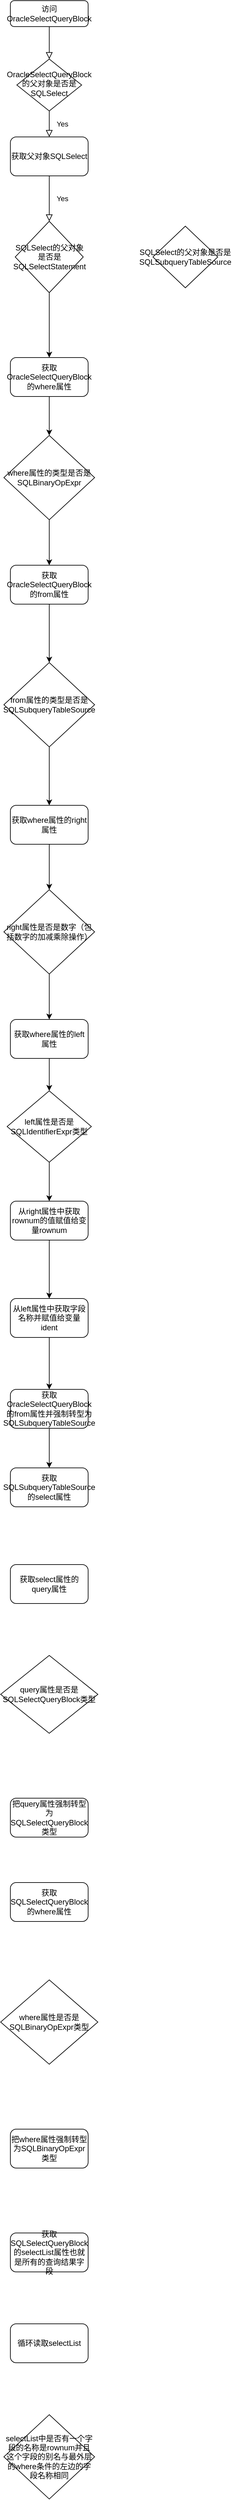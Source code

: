 <mxfile version="21.6.5" type="github">
  <diagram id="C5RBs43oDa-KdzZeNtuy" name="Page-1">
    <mxGraphModel dx="880" dy="484" grid="1" gridSize="10" guides="1" tooltips="1" connect="1" arrows="1" fold="1" page="1" pageScale="1" pageWidth="3300" pageHeight="4681" math="0" shadow="0">
      <root>
        <mxCell id="WIyWlLk6GJQsqaUBKTNV-0" />
        <mxCell id="WIyWlLk6GJQsqaUBKTNV-1" parent="WIyWlLk6GJQsqaUBKTNV-0" />
        <mxCell id="WIyWlLk6GJQsqaUBKTNV-2" value="" style="rounded=0;html=1;jettySize=auto;orthogonalLoop=1;fontSize=11;endArrow=block;endFill=0;endSize=8;strokeWidth=1;shadow=0;labelBackgroundColor=none;edgeStyle=orthogonalEdgeStyle;" parent="WIyWlLk6GJQsqaUBKTNV-1" source="WIyWlLk6GJQsqaUBKTNV-3" target="WIyWlLk6GJQsqaUBKTNV-6" edge="1">
          <mxGeometry relative="1" as="geometry" />
        </mxCell>
        <mxCell id="WIyWlLk6GJQsqaUBKTNV-3" value="访问OracleSelectQueryBlock" style="rounded=1;whiteSpace=wrap;html=1;fontSize=12;glass=0;strokeWidth=1;shadow=0;" parent="WIyWlLk6GJQsqaUBKTNV-1" vertex="1">
          <mxGeometry x="160" y="80" width="120" height="40" as="geometry" />
        </mxCell>
        <mxCell id="WIyWlLk6GJQsqaUBKTNV-4" value="Yes" style="rounded=0;html=1;jettySize=auto;orthogonalLoop=1;fontSize=11;endArrow=block;endFill=0;endSize=8;strokeWidth=1;shadow=0;labelBackgroundColor=none;edgeStyle=orthogonalEdgeStyle;" parent="WIyWlLk6GJQsqaUBKTNV-1" source="WIyWlLk6GJQsqaUBKTNV-6" edge="1">
          <mxGeometry y="20" relative="1" as="geometry">
            <mxPoint as="offset" />
            <mxPoint x="220" y="290" as="targetPoint" />
          </mxGeometry>
        </mxCell>
        <mxCell id="WIyWlLk6GJQsqaUBKTNV-6" value="OracleSelectQueryBlock的父对象是否是SQLSelect" style="rhombus;whiteSpace=wrap;html=1;shadow=0;fontFamily=Helvetica;fontSize=12;align=center;strokeWidth=1;spacing=6;spacingTop=-4;" parent="WIyWlLk6GJQsqaUBKTNV-1" vertex="1">
          <mxGeometry x="170" y="170" width="100" height="80" as="geometry" />
        </mxCell>
        <mxCell id="KmMgNe_ebJJ4FjFBBe-A-0" value="获取父对象SQLSelect" style="rounded=1;whiteSpace=wrap;html=1;" vertex="1" parent="WIyWlLk6GJQsqaUBKTNV-1">
          <mxGeometry x="160" y="290" width="120" height="60" as="geometry" />
        </mxCell>
        <mxCell id="KmMgNe_ebJJ4FjFBBe-A-17" style="edgeStyle=orthogonalEdgeStyle;rounded=0;orthogonalLoop=1;jettySize=auto;html=1;exitX=0.5;exitY=1;exitDx=0;exitDy=0;entryX=0.5;entryY=0;entryDx=0;entryDy=0;" edge="1" parent="WIyWlLk6GJQsqaUBKTNV-1" source="KmMgNe_ebJJ4FjFBBe-A-1" target="KmMgNe_ebJJ4FjFBBe-A-3">
          <mxGeometry relative="1" as="geometry" />
        </mxCell>
        <mxCell id="KmMgNe_ebJJ4FjFBBe-A-1" value="SQLSelect的父对象是否是SQLSelectStatement" style="rhombus;whiteSpace=wrap;html=1;" vertex="1" parent="WIyWlLk6GJQsqaUBKTNV-1">
          <mxGeometry x="167.5" y="420" width="105" height="110" as="geometry" />
        </mxCell>
        <mxCell id="KmMgNe_ebJJ4FjFBBe-A-2" value="SQLSelect的父对象是否是SQLSubqueryTableSource" style="rhombus;whiteSpace=wrap;html=1;" vertex="1" parent="WIyWlLk6GJQsqaUBKTNV-1">
          <mxGeometry x="380" y="427.5" width="100" height="95" as="geometry" />
        </mxCell>
        <mxCell id="KmMgNe_ebJJ4FjFBBe-A-18" style="edgeStyle=orthogonalEdgeStyle;rounded=0;orthogonalLoop=1;jettySize=auto;html=1;exitX=0.5;exitY=1;exitDx=0;exitDy=0;entryX=0.5;entryY=0;entryDx=0;entryDy=0;" edge="1" parent="WIyWlLk6GJQsqaUBKTNV-1" source="KmMgNe_ebJJ4FjFBBe-A-3" target="KmMgNe_ebJJ4FjFBBe-A-5">
          <mxGeometry relative="1" as="geometry" />
        </mxCell>
        <mxCell id="KmMgNe_ebJJ4FjFBBe-A-3" value="获取OracleSelectQueryBlock的where属性" style="rounded=1;whiteSpace=wrap;html=1;" vertex="1" parent="WIyWlLk6GJQsqaUBKTNV-1">
          <mxGeometry x="160" y="630" width="120" height="60" as="geometry" />
        </mxCell>
        <mxCell id="KmMgNe_ebJJ4FjFBBe-A-19" style="edgeStyle=orthogonalEdgeStyle;rounded=0;orthogonalLoop=1;jettySize=auto;html=1;exitX=0.5;exitY=1;exitDx=0;exitDy=0;entryX=0.5;entryY=0;entryDx=0;entryDy=0;" edge="1" parent="WIyWlLk6GJQsqaUBKTNV-1" source="KmMgNe_ebJJ4FjFBBe-A-5" target="KmMgNe_ebJJ4FjFBBe-A-6">
          <mxGeometry relative="1" as="geometry" />
        </mxCell>
        <mxCell id="KmMgNe_ebJJ4FjFBBe-A-5" value="where属性的类型是否是SQLBinaryOpExpr" style="rhombus;whiteSpace=wrap;html=1;" vertex="1" parent="WIyWlLk6GJQsqaUBKTNV-1">
          <mxGeometry x="150" y="750" width="140" height="130" as="geometry" />
        </mxCell>
        <mxCell id="KmMgNe_ebJJ4FjFBBe-A-20" style="edgeStyle=orthogonalEdgeStyle;rounded=0;orthogonalLoop=1;jettySize=auto;html=1;exitX=0.5;exitY=1;exitDx=0;exitDy=0;entryX=0.5;entryY=0;entryDx=0;entryDy=0;" edge="1" parent="WIyWlLk6GJQsqaUBKTNV-1" source="KmMgNe_ebJJ4FjFBBe-A-6" target="KmMgNe_ebJJ4FjFBBe-A-7">
          <mxGeometry relative="1" as="geometry" />
        </mxCell>
        <mxCell id="KmMgNe_ebJJ4FjFBBe-A-6" value="获取OracleSelectQueryBlock的from属性" style="rounded=1;whiteSpace=wrap;html=1;" vertex="1" parent="WIyWlLk6GJQsqaUBKTNV-1">
          <mxGeometry x="160" y="950" width="120" height="60" as="geometry" />
        </mxCell>
        <mxCell id="KmMgNe_ebJJ4FjFBBe-A-21" style="edgeStyle=orthogonalEdgeStyle;rounded=0;orthogonalLoop=1;jettySize=auto;html=1;exitX=0.5;exitY=1;exitDx=0;exitDy=0;entryX=0.5;entryY=0;entryDx=0;entryDy=0;" edge="1" parent="WIyWlLk6GJQsqaUBKTNV-1" source="KmMgNe_ebJJ4FjFBBe-A-7" target="KmMgNe_ebJJ4FjFBBe-A-8">
          <mxGeometry relative="1" as="geometry" />
        </mxCell>
        <mxCell id="KmMgNe_ebJJ4FjFBBe-A-7" value="from属性的类型是否是SQLSubqueryTableSource" style="rhombus;whiteSpace=wrap;html=1;" vertex="1" parent="WIyWlLk6GJQsqaUBKTNV-1">
          <mxGeometry x="150" y="1100" width="140" height="130" as="geometry" />
        </mxCell>
        <mxCell id="KmMgNe_ebJJ4FjFBBe-A-22" style="edgeStyle=orthogonalEdgeStyle;rounded=0;orthogonalLoop=1;jettySize=auto;html=1;" edge="1" parent="WIyWlLk6GJQsqaUBKTNV-1" source="KmMgNe_ebJJ4FjFBBe-A-8" target="KmMgNe_ebJJ4FjFBBe-A-9">
          <mxGeometry relative="1" as="geometry" />
        </mxCell>
        <mxCell id="KmMgNe_ebJJ4FjFBBe-A-8" value="获取where属性的right属性" style="rounded=1;whiteSpace=wrap;html=1;" vertex="1" parent="WIyWlLk6GJQsqaUBKTNV-1">
          <mxGeometry x="160" y="1320" width="120" height="60" as="geometry" />
        </mxCell>
        <mxCell id="KmMgNe_ebJJ4FjFBBe-A-23" style="edgeStyle=orthogonalEdgeStyle;rounded=0;orthogonalLoop=1;jettySize=auto;html=1;entryX=0.5;entryY=0;entryDx=0;entryDy=0;" edge="1" parent="WIyWlLk6GJQsqaUBKTNV-1" source="KmMgNe_ebJJ4FjFBBe-A-9" target="KmMgNe_ebJJ4FjFBBe-A-10">
          <mxGeometry relative="1" as="geometry" />
        </mxCell>
        <mxCell id="KmMgNe_ebJJ4FjFBBe-A-9" value="right属性是否是数字（包括数字的加减乘除操作）" style="rhombus;whiteSpace=wrap;html=1;" vertex="1" parent="WIyWlLk6GJQsqaUBKTNV-1">
          <mxGeometry x="150" y="1450" width="140" height="130" as="geometry" />
        </mxCell>
        <mxCell id="KmMgNe_ebJJ4FjFBBe-A-24" style="edgeStyle=orthogonalEdgeStyle;rounded=0;orthogonalLoop=1;jettySize=auto;html=1;entryX=0.5;entryY=0;entryDx=0;entryDy=0;" edge="1" parent="WIyWlLk6GJQsqaUBKTNV-1" source="KmMgNe_ebJJ4FjFBBe-A-10" target="KmMgNe_ebJJ4FjFBBe-A-11">
          <mxGeometry relative="1" as="geometry" />
        </mxCell>
        <mxCell id="KmMgNe_ebJJ4FjFBBe-A-10" value="获取where属性的left属性" style="rounded=1;whiteSpace=wrap;html=1;" vertex="1" parent="WIyWlLk6GJQsqaUBKTNV-1">
          <mxGeometry x="160" y="1650" width="120" height="60" as="geometry" />
        </mxCell>
        <mxCell id="KmMgNe_ebJJ4FjFBBe-A-25" style="edgeStyle=orthogonalEdgeStyle;rounded=0;orthogonalLoop=1;jettySize=auto;html=1;entryX=0.5;entryY=0;entryDx=0;entryDy=0;" edge="1" parent="WIyWlLk6GJQsqaUBKTNV-1" source="KmMgNe_ebJJ4FjFBBe-A-11" target="KmMgNe_ebJJ4FjFBBe-A-12">
          <mxGeometry relative="1" as="geometry" />
        </mxCell>
        <mxCell id="KmMgNe_ebJJ4FjFBBe-A-11" value="left属性是否是SQLIdentifierExpr类型" style="rhombus;whiteSpace=wrap;html=1;" vertex="1" parent="WIyWlLk6GJQsqaUBKTNV-1">
          <mxGeometry x="155" y="1760" width="130" height="110" as="geometry" />
        </mxCell>
        <mxCell id="KmMgNe_ebJJ4FjFBBe-A-26" style="edgeStyle=orthogonalEdgeStyle;rounded=0;orthogonalLoop=1;jettySize=auto;html=1;entryX=0.5;entryY=0;entryDx=0;entryDy=0;" edge="1" parent="WIyWlLk6GJQsqaUBKTNV-1" source="KmMgNe_ebJJ4FjFBBe-A-12" target="KmMgNe_ebJJ4FjFBBe-A-13">
          <mxGeometry relative="1" as="geometry" />
        </mxCell>
        <mxCell id="KmMgNe_ebJJ4FjFBBe-A-12" value="从right属性中获取rownum的值赋值给变量rownum" style="rounded=1;whiteSpace=wrap;html=1;" vertex="1" parent="WIyWlLk6GJQsqaUBKTNV-1">
          <mxGeometry x="160" y="1930" width="120" height="60" as="geometry" />
        </mxCell>
        <mxCell id="KmMgNe_ebJJ4FjFBBe-A-27" style="edgeStyle=orthogonalEdgeStyle;rounded=0;orthogonalLoop=1;jettySize=auto;html=1;entryX=0.5;entryY=0;entryDx=0;entryDy=0;" edge="1" parent="WIyWlLk6GJQsqaUBKTNV-1" source="KmMgNe_ebJJ4FjFBBe-A-13" target="KmMgNe_ebJJ4FjFBBe-A-14">
          <mxGeometry relative="1" as="geometry" />
        </mxCell>
        <mxCell id="KmMgNe_ebJJ4FjFBBe-A-13" value="从left属性中获取字段名称并赋值给变量ident" style="rounded=1;whiteSpace=wrap;html=1;" vertex="1" parent="WIyWlLk6GJQsqaUBKTNV-1">
          <mxGeometry x="160" y="2080" width="120" height="60" as="geometry" />
        </mxCell>
        <mxCell id="KmMgNe_ebJJ4FjFBBe-A-28" style="edgeStyle=orthogonalEdgeStyle;rounded=0;orthogonalLoop=1;jettySize=auto;html=1;" edge="1" parent="WIyWlLk6GJQsqaUBKTNV-1" source="KmMgNe_ebJJ4FjFBBe-A-14" target="KmMgNe_ebJJ4FjFBBe-A-15">
          <mxGeometry relative="1" as="geometry" />
        </mxCell>
        <mxCell id="KmMgNe_ebJJ4FjFBBe-A-14" value="获取OracleSelectQueryBlock的from属性并强制转型为SQLSubqueryTableSource" style="rounded=1;whiteSpace=wrap;html=1;" vertex="1" parent="WIyWlLk6GJQsqaUBKTNV-1">
          <mxGeometry x="160" y="2220" width="120" height="60" as="geometry" />
        </mxCell>
        <mxCell id="KmMgNe_ebJJ4FjFBBe-A-15" value="获取SQLSubqueryTableSource的select属性" style="rounded=1;whiteSpace=wrap;html=1;" vertex="1" parent="WIyWlLk6GJQsqaUBKTNV-1">
          <mxGeometry x="160" y="2341" width="120" height="60" as="geometry" />
        </mxCell>
        <mxCell id="KmMgNe_ebJJ4FjFBBe-A-16" value="Yes" style="rounded=0;html=1;jettySize=auto;orthogonalLoop=1;fontSize=11;endArrow=block;endFill=0;endSize=8;strokeWidth=1;shadow=0;labelBackgroundColor=none;edgeStyle=orthogonalEdgeStyle;entryX=0.5;entryY=0;entryDx=0;entryDy=0;exitX=0.5;exitY=1;exitDx=0;exitDy=0;" edge="1" parent="WIyWlLk6GJQsqaUBKTNV-1" source="KmMgNe_ebJJ4FjFBBe-A-0" target="KmMgNe_ebJJ4FjFBBe-A-1">
          <mxGeometry y="20" relative="1" as="geometry">
            <mxPoint as="offset" />
            <mxPoint x="330" y="260" as="sourcePoint" />
            <mxPoint x="380" y="310" as="targetPoint" />
          </mxGeometry>
        </mxCell>
        <mxCell id="KmMgNe_ebJJ4FjFBBe-A-29" value="query属性是否是SQLSelectQueryBlock类型" style="rhombus;whiteSpace=wrap;html=1;" vertex="1" parent="WIyWlLk6GJQsqaUBKTNV-1">
          <mxGeometry x="145" y="2630" width="150" height="120" as="geometry" />
        </mxCell>
        <mxCell id="KmMgNe_ebJJ4FjFBBe-A-30" value="获取select属性的query属性" style="rounded=1;whiteSpace=wrap;html=1;" vertex="1" parent="WIyWlLk6GJQsqaUBKTNV-1">
          <mxGeometry x="160" y="2490" width="120" height="60" as="geometry" />
        </mxCell>
        <mxCell id="KmMgNe_ebJJ4FjFBBe-A-31" value="把query属性强制转型为SQLSelectQueryBlock类型" style="rounded=1;whiteSpace=wrap;html=1;" vertex="1" parent="WIyWlLk6GJQsqaUBKTNV-1">
          <mxGeometry x="160" y="2850" width="120" height="60" as="geometry" />
        </mxCell>
        <mxCell id="KmMgNe_ebJJ4FjFBBe-A-32" value="获取SQLSelectQueryBlock的where属性" style="rounded=1;whiteSpace=wrap;html=1;" vertex="1" parent="WIyWlLk6GJQsqaUBKTNV-1">
          <mxGeometry x="160" y="2980" width="120" height="60" as="geometry" />
        </mxCell>
        <mxCell id="KmMgNe_ebJJ4FjFBBe-A-35" value="where属性是否是SQLBinaryOpExpr类型" style="rhombus;whiteSpace=wrap;html=1;" vertex="1" parent="WIyWlLk6GJQsqaUBKTNV-1">
          <mxGeometry x="145" y="3130" width="150" height="130" as="geometry" />
        </mxCell>
        <mxCell id="KmMgNe_ebJJ4FjFBBe-A-36" value="把where属性强制转型为SQLBinaryOpExpr类型" style="rounded=1;whiteSpace=wrap;html=1;" vertex="1" parent="WIyWlLk6GJQsqaUBKTNV-1">
          <mxGeometry x="160" y="3360" width="120" height="60" as="geometry" />
        </mxCell>
        <mxCell id="KmMgNe_ebJJ4FjFBBe-A-37" value="获取SQLSelectQueryBlock的selectList属性也就是所有的查询结果字段" style="rounded=1;whiteSpace=wrap;html=1;" vertex="1" parent="WIyWlLk6GJQsqaUBKTNV-1">
          <mxGeometry x="160" y="3520" width="120" height="60" as="geometry" />
        </mxCell>
        <mxCell id="KmMgNe_ebJJ4FjFBBe-A-38" value="循环读取selectList" style="rounded=1;whiteSpace=wrap;html=1;" vertex="1" parent="WIyWlLk6GJQsqaUBKTNV-1">
          <mxGeometry x="160" y="3660" width="120" height="60" as="geometry" />
        </mxCell>
        <mxCell id="KmMgNe_ebJJ4FjFBBe-A-40" value="selectList中是否有一个字段的名称是rownum并且这个字段的别名与最外层的where条件的左边的字段名称相同" style="rhombus;whiteSpace=wrap;html=1;" vertex="1" parent="WIyWlLk6GJQsqaUBKTNV-1">
          <mxGeometry x="150" y="3800" width="140" height="130" as="geometry" />
        </mxCell>
      </root>
    </mxGraphModel>
  </diagram>
</mxfile>

